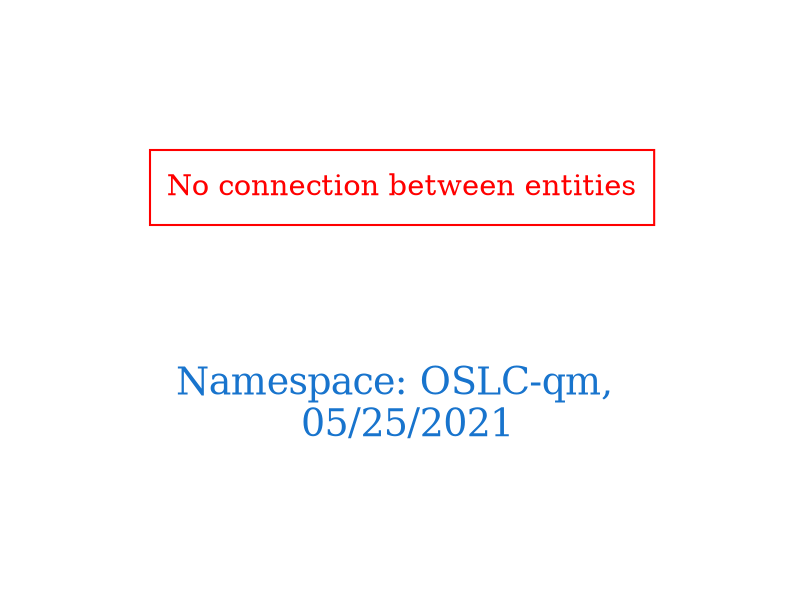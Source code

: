 digraph OGIT_ontology {
 graph [ rankdir= LR,pad=1 
fontsize = 18,
fontcolor= dodgerblue3,label = "\n\n\nNamespace: OSLC-qm, \n 05/25/2021"];
node[shape=polygon];
edge [  color="gray81"];

"No connection between entities" [fontcolor = "red",color="red", shape="polygon"]
}
